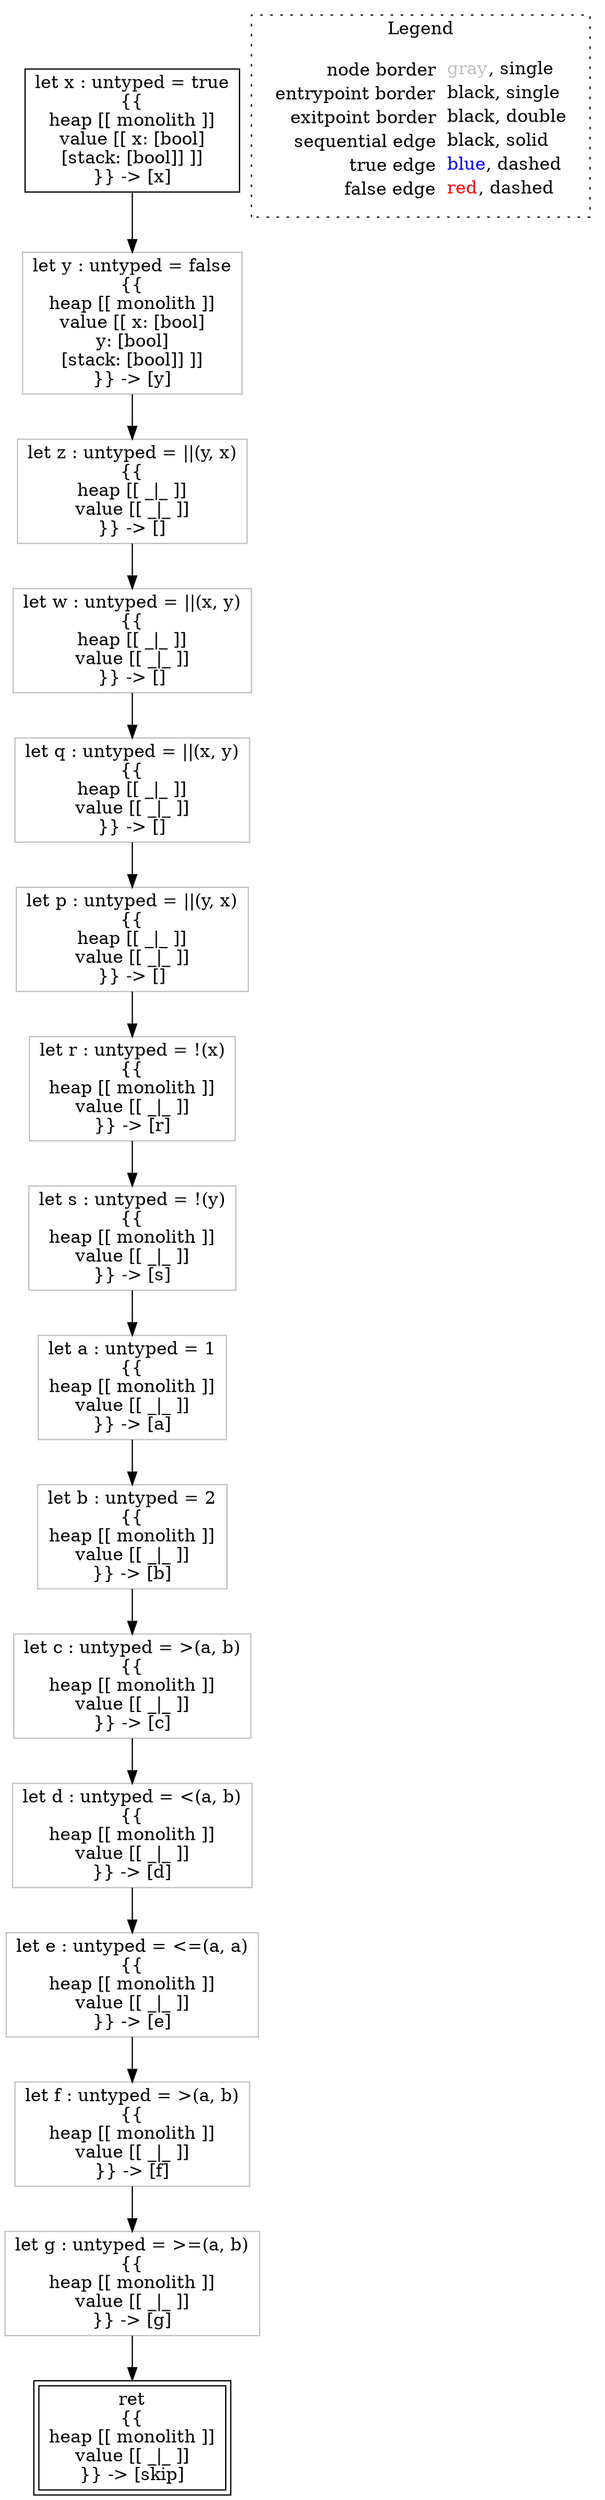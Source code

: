 digraph {
	"node0" [shape="rect",color="black",label=<let x : untyped = true<BR/>{{<BR/>heap [[ monolith ]]<BR/>value [[ x: [bool]<BR/>[stack: [bool]] ]]<BR/>}} -&gt; [x]>];
	"node1" [shape="rect",color="gray",label=<let z : untyped = ||(y, x)<BR/>{{<BR/>heap [[ _|_ ]]<BR/>value [[ _|_ ]]<BR/>}} -&gt; []>];
	"node2" [shape="rect",color="gray",label=<let a : untyped = 1<BR/>{{<BR/>heap [[ monolith ]]<BR/>value [[ _|_ ]]<BR/>}} -&gt; [a]>];
	"node3" [shape="rect",color="gray",label=<let b : untyped = 2<BR/>{{<BR/>heap [[ monolith ]]<BR/>value [[ _|_ ]]<BR/>}} -&gt; [b]>];
	"node4" [shape="rect",color="gray",label=<let e : untyped = &lt;=(a, a)<BR/>{{<BR/>heap [[ monolith ]]<BR/>value [[ _|_ ]]<BR/>}} -&gt; [e]>];
	"node5" [shape="rect",color="gray",label=<let d : untyped = &lt;(a, b)<BR/>{{<BR/>heap [[ monolith ]]<BR/>value [[ _|_ ]]<BR/>}} -&gt; [d]>];
	"node6" [shape="rect",color="gray",label=<let s : untyped = !(y)<BR/>{{<BR/>heap [[ monolith ]]<BR/>value [[ _|_ ]]<BR/>}} -&gt; [s]>];
	"node7" [shape="rect",color="gray",label=<let g : untyped = &gt;=(a, b)<BR/>{{<BR/>heap [[ monolith ]]<BR/>value [[ _|_ ]]<BR/>}} -&gt; [g]>];
	"node8" [shape="rect",color="gray",label=<let r : untyped = !(x)<BR/>{{<BR/>heap [[ monolith ]]<BR/>value [[ _|_ ]]<BR/>}} -&gt; [r]>];
	"node9" [shape="rect",color="gray",label=<let f : untyped = &gt;(a, b)<BR/>{{<BR/>heap [[ monolith ]]<BR/>value [[ _|_ ]]<BR/>}} -&gt; [f]>];
	"node10" [shape="rect",color="gray",label=<let w : untyped = ||(x, y)<BR/>{{<BR/>heap [[ _|_ ]]<BR/>value [[ _|_ ]]<BR/>}} -&gt; []>];
	"node11" [shape="rect",color="gray",label=<let y : untyped = false<BR/>{{<BR/>heap [[ monolith ]]<BR/>value [[ x: [bool]<BR/>y: [bool]<BR/>[stack: [bool]] ]]<BR/>}} -&gt; [y]>];
	"node12" [shape="rect",color="gray",label=<let p : untyped = ||(y, x)<BR/>{{<BR/>heap [[ _|_ ]]<BR/>value [[ _|_ ]]<BR/>}} -&gt; []>];
	"node13" [shape="rect",color="gray",label=<let c : untyped = &gt;(a, b)<BR/>{{<BR/>heap [[ monolith ]]<BR/>value [[ _|_ ]]<BR/>}} -&gt; [c]>];
	"node14" [shape="rect",color="gray",label=<let q : untyped = ||(x, y)<BR/>{{<BR/>heap [[ _|_ ]]<BR/>value [[ _|_ ]]<BR/>}} -&gt; []>];
	"node15" [shape="rect",color="black",peripheries="2",label=<ret<BR/>{{<BR/>heap [[ monolith ]]<BR/>value [[ _|_ ]]<BR/>}} -&gt; [skip]>];
	"node1" -> "node10" [color="black"];
	"node2" -> "node3" [color="black"];
	"node0" -> "node11" [color="black"];
	"node3" -> "node13" [color="black"];
	"node4" -> "node9" [color="black"];
	"node5" -> "node4" [color="black"];
	"node6" -> "node2" [color="black"];
	"node7" -> "node15" [color="black"];
	"node8" -> "node6" [color="black"];
	"node9" -> "node7" [color="black"];
	"node10" -> "node14" [color="black"];
	"node11" -> "node1" [color="black"];
	"node12" -> "node8" [color="black"];
	"node13" -> "node5" [color="black"];
	"node14" -> "node12" [color="black"];
subgraph cluster_legend {
	label="Legend";
	style=dotted;
	node [shape=plaintext];
	"legend" [label=<<table border="0" cellpadding="2" cellspacing="0" cellborder="0"><tr><td align="right">node border&nbsp;</td><td align="left"><font color="gray">gray</font>, single</td></tr><tr><td align="right">entrypoint border&nbsp;</td><td align="left"><font color="black">black</font>, single</td></tr><tr><td align="right">exitpoint border&nbsp;</td><td align="left"><font color="black">black</font>, double</td></tr><tr><td align="right">sequential edge&nbsp;</td><td align="left"><font color="black">black</font>, solid</td></tr><tr><td align="right">true edge&nbsp;</td><td align="left"><font color="blue">blue</font>, dashed</td></tr><tr><td align="right">false edge&nbsp;</td><td align="left"><font color="red">red</font>, dashed</td></tr></table>>];
}

}
